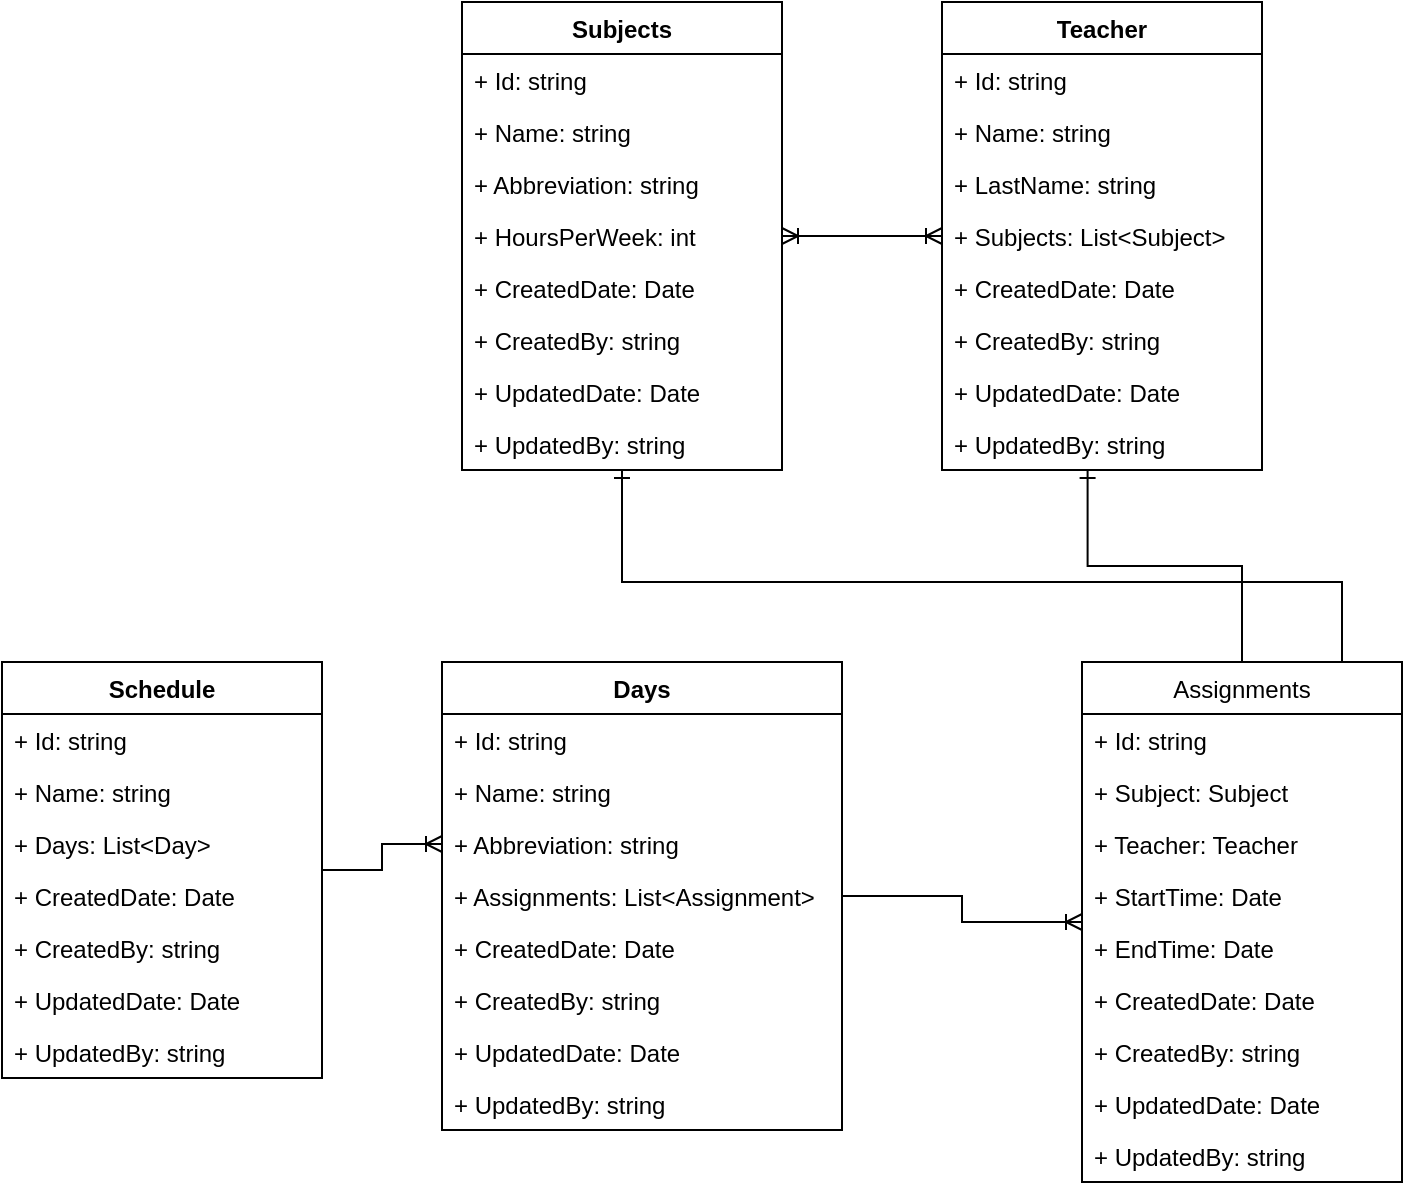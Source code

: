 <mxfile version="24.7.14">
  <diagram name="Page-1" id="Y73hhRo4lLY2fcZBNJgn">
    <mxGraphModel dx="1400" dy="696" grid="1" gridSize="10" guides="1" tooltips="1" connect="1" arrows="1" fold="1" page="1" pageScale="1" pageWidth="827" pageHeight="1169" math="0" shadow="0">
      <root>
        <mxCell id="0" />
        <mxCell id="1" parent="0" />
        <mxCell id="-10K9g6tlDYCF8DwBizO-56" value="Subjects" style="swimlane;fontStyle=1;align=center;verticalAlign=top;childLayout=stackLayout;horizontal=1;startSize=26;horizontalStack=0;resizeParent=1;resizeParentMax=0;resizeLast=0;collapsible=1;marginBottom=0;whiteSpace=wrap;html=1;" vertex="1" parent="1">
          <mxGeometry x="300" y="270" width="160" height="234" as="geometry" />
        </mxCell>
        <mxCell id="-10K9g6tlDYCF8DwBizO-57" value="+ Id: string" style="text;strokeColor=none;fillColor=none;align=left;verticalAlign=top;spacingLeft=4;spacingRight=4;overflow=hidden;rotatable=0;points=[[0,0.5],[1,0.5]];portConstraint=eastwest;whiteSpace=wrap;html=1;" vertex="1" parent="-10K9g6tlDYCF8DwBizO-56">
          <mxGeometry y="26" width="160" height="26" as="geometry" />
        </mxCell>
        <mxCell id="-10K9g6tlDYCF8DwBizO-60" value="+ Name: string" style="text;strokeColor=none;fillColor=none;align=left;verticalAlign=top;spacingLeft=4;spacingRight=4;overflow=hidden;rotatable=0;points=[[0,0.5],[1,0.5]];portConstraint=eastwest;whiteSpace=wrap;html=1;" vertex="1" parent="-10K9g6tlDYCF8DwBizO-56">
          <mxGeometry y="52" width="160" height="26" as="geometry" />
        </mxCell>
        <mxCell id="-10K9g6tlDYCF8DwBizO-63" value="+ Abbreviation: string" style="text;strokeColor=none;fillColor=none;align=left;verticalAlign=top;spacingLeft=4;spacingRight=4;overflow=hidden;rotatable=0;points=[[0,0.5],[1,0.5]];portConstraint=eastwest;whiteSpace=wrap;html=1;" vertex="1" parent="-10K9g6tlDYCF8DwBizO-56">
          <mxGeometry y="78" width="160" height="26" as="geometry" />
        </mxCell>
        <mxCell id="-10K9g6tlDYCF8DwBizO-64" value="+ HoursPerWeek: int" style="text;strokeColor=none;fillColor=none;align=left;verticalAlign=top;spacingLeft=4;spacingRight=4;overflow=hidden;rotatable=0;points=[[0,0.5],[1,0.5]];portConstraint=eastwest;whiteSpace=wrap;html=1;" vertex="1" parent="-10K9g6tlDYCF8DwBizO-56">
          <mxGeometry y="104" width="160" height="26" as="geometry" />
        </mxCell>
        <mxCell id="-10K9g6tlDYCF8DwBizO-66" value="+ CreatedDate: Date" style="text;strokeColor=none;fillColor=none;align=left;verticalAlign=top;spacingLeft=4;spacingRight=4;overflow=hidden;rotatable=0;points=[[0,0.5],[1,0.5]];portConstraint=eastwest;whiteSpace=wrap;html=1;" vertex="1" parent="-10K9g6tlDYCF8DwBizO-56">
          <mxGeometry y="130" width="160" height="26" as="geometry" />
        </mxCell>
        <mxCell id="-10K9g6tlDYCF8DwBizO-67" value="+ CreatedBy: string" style="text;strokeColor=none;fillColor=none;align=left;verticalAlign=top;spacingLeft=4;spacingRight=4;overflow=hidden;rotatable=0;points=[[0,0.5],[1,0.5]];portConstraint=eastwest;whiteSpace=wrap;html=1;" vertex="1" parent="-10K9g6tlDYCF8DwBizO-56">
          <mxGeometry y="156" width="160" height="26" as="geometry" />
        </mxCell>
        <mxCell id="-10K9g6tlDYCF8DwBizO-68" value="+ UpdatedDate: Date" style="text;strokeColor=none;fillColor=none;align=left;verticalAlign=top;spacingLeft=4;spacingRight=4;overflow=hidden;rotatable=0;points=[[0,0.5],[1,0.5]];portConstraint=eastwest;whiteSpace=wrap;html=1;" vertex="1" parent="-10K9g6tlDYCF8DwBizO-56">
          <mxGeometry y="182" width="160" height="26" as="geometry" />
        </mxCell>
        <mxCell id="-10K9g6tlDYCF8DwBizO-69" value="+ UpdatedBy: string" style="text;strokeColor=none;fillColor=none;align=left;verticalAlign=top;spacingLeft=4;spacingRight=4;overflow=hidden;rotatable=0;points=[[0,0.5],[1,0.5]];portConstraint=eastwest;whiteSpace=wrap;html=1;" vertex="1" parent="-10K9g6tlDYCF8DwBizO-56">
          <mxGeometry y="208" width="160" height="26" as="geometry" />
        </mxCell>
        <mxCell id="-10K9g6tlDYCF8DwBizO-70" value="Teacher" style="swimlane;fontStyle=1;align=center;verticalAlign=top;childLayout=stackLayout;horizontal=1;startSize=26;horizontalStack=0;resizeParent=1;resizeParentMax=0;resizeLast=0;collapsible=1;marginBottom=0;whiteSpace=wrap;html=1;" vertex="1" parent="1">
          <mxGeometry x="540" y="270" width="160" height="234" as="geometry" />
        </mxCell>
        <mxCell id="-10K9g6tlDYCF8DwBizO-71" value="+ Id: string" style="text;strokeColor=none;fillColor=none;align=left;verticalAlign=top;spacingLeft=4;spacingRight=4;overflow=hidden;rotatable=0;points=[[0,0.5],[1,0.5]];portConstraint=eastwest;whiteSpace=wrap;html=1;" vertex="1" parent="-10K9g6tlDYCF8DwBizO-70">
          <mxGeometry y="26" width="160" height="26" as="geometry" />
        </mxCell>
        <mxCell id="-10K9g6tlDYCF8DwBizO-72" value="+ Name: string" style="text;strokeColor=none;fillColor=none;align=left;verticalAlign=top;spacingLeft=4;spacingRight=4;overflow=hidden;rotatable=0;points=[[0,0.5],[1,0.5]];portConstraint=eastwest;whiteSpace=wrap;html=1;" vertex="1" parent="-10K9g6tlDYCF8DwBizO-70">
          <mxGeometry y="52" width="160" height="26" as="geometry" />
        </mxCell>
        <mxCell id="-10K9g6tlDYCF8DwBizO-73" value="+ LastName: string" style="text;strokeColor=none;fillColor=none;align=left;verticalAlign=top;spacingLeft=4;spacingRight=4;overflow=hidden;rotatable=0;points=[[0,0.5],[1,0.5]];portConstraint=eastwest;whiteSpace=wrap;html=1;" vertex="1" parent="-10K9g6tlDYCF8DwBizO-70">
          <mxGeometry y="78" width="160" height="26" as="geometry" />
        </mxCell>
        <mxCell id="-10K9g6tlDYCF8DwBizO-74" value="+ Subjects: List&amp;lt;Subject&amp;gt;" style="text;strokeColor=none;fillColor=none;align=left;verticalAlign=top;spacingLeft=4;spacingRight=4;overflow=hidden;rotatable=0;points=[[0,0.5],[1,0.5]];portConstraint=eastwest;whiteSpace=wrap;html=1;" vertex="1" parent="-10K9g6tlDYCF8DwBizO-70">
          <mxGeometry y="104" width="160" height="26" as="geometry" />
        </mxCell>
        <mxCell id="-10K9g6tlDYCF8DwBizO-75" value="+ CreatedDate: Date" style="text;strokeColor=none;fillColor=none;align=left;verticalAlign=top;spacingLeft=4;spacingRight=4;overflow=hidden;rotatable=0;points=[[0,0.5],[1,0.5]];portConstraint=eastwest;whiteSpace=wrap;html=1;" vertex="1" parent="-10K9g6tlDYCF8DwBizO-70">
          <mxGeometry y="130" width="160" height="26" as="geometry" />
        </mxCell>
        <mxCell id="-10K9g6tlDYCF8DwBizO-76" value="+ CreatedBy: string" style="text;strokeColor=none;fillColor=none;align=left;verticalAlign=top;spacingLeft=4;spacingRight=4;overflow=hidden;rotatable=0;points=[[0,0.5],[1,0.5]];portConstraint=eastwest;whiteSpace=wrap;html=1;" vertex="1" parent="-10K9g6tlDYCF8DwBizO-70">
          <mxGeometry y="156" width="160" height="26" as="geometry" />
        </mxCell>
        <mxCell id="-10K9g6tlDYCF8DwBizO-77" value="+ UpdatedDate: Date" style="text;strokeColor=none;fillColor=none;align=left;verticalAlign=top;spacingLeft=4;spacingRight=4;overflow=hidden;rotatable=0;points=[[0,0.5],[1,0.5]];portConstraint=eastwest;whiteSpace=wrap;html=1;" vertex="1" parent="-10K9g6tlDYCF8DwBizO-70">
          <mxGeometry y="182" width="160" height="26" as="geometry" />
        </mxCell>
        <mxCell id="-10K9g6tlDYCF8DwBizO-78" value="+ UpdatedBy: string" style="text;strokeColor=none;fillColor=none;align=left;verticalAlign=top;spacingLeft=4;spacingRight=4;overflow=hidden;rotatable=0;points=[[0,0.5],[1,0.5]];portConstraint=eastwest;whiteSpace=wrap;html=1;" vertex="1" parent="-10K9g6tlDYCF8DwBizO-70">
          <mxGeometry y="208" width="160" height="26" as="geometry" />
        </mxCell>
        <mxCell id="-10K9g6tlDYCF8DwBizO-112" style="edgeStyle=orthogonalEdgeStyle;rounded=0;orthogonalLoop=1;jettySize=auto;html=1;entryX=0;entryY=0.5;entryDx=0;entryDy=0;endArrow=ERoneToMany;endFill=0;" edge="1" parent="1" source="-10K9g6tlDYCF8DwBizO-79" target="-10K9g6tlDYCF8DwBizO-91">
          <mxGeometry relative="1" as="geometry" />
        </mxCell>
        <mxCell id="-10K9g6tlDYCF8DwBizO-79" value="Schedule" style="swimlane;fontStyle=1;align=center;verticalAlign=top;childLayout=stackLayout;horizontal=1;startSize=26;horizontalStack=0;resizeParent=1;resizeParentMax=0;resizeLast=0;collapsible=1;marginBottom=0;whiteSpace=wrap;html=1;" vertex="1" parent="1">
          <mxGeometry x="70" y="600" width="160" height="208" as="geometry" />
        </mxCell>
        <mxCell id="-10K9g6tlDYCF8DwBizO-80" value="+ Id: string" style="text;strokeColor=none;fillColor=none;align=left;verticalAlign=top;spacingLeft=4;spacingRight=4;overflow=hidden;rotatable=0;points=[[0,0.5],[1,0.5]];portConstraint=eastwest;whiteSpace=wrap;html=1;" vertex="1" parent="-10K9g6tlDYCF8DwBizO-79">
          <mxGeometry y="26" width="160" height="26" as="geometry" />
        </mxCell>
        <mxCell id="-10K9g6tlDYCF8DwBizO-81" value="+ Name: string" style="text;strokeColor=none;fillColor=none;align=left;verticalAlign=top;spacingLeft=4;spacingRight=4;overflow=hidden;rotatable=0;points=[[0,0.5],[1,0.5]];portConstraint=eastwest;whiteSpace=wrap;html=1;" vertex="1" parent="-10K9g6tlDYCF8DwBizO-79">
          <mxGeometry y="52" width="160" height="26" as="geometry" />
        </mxCell>
        <mxCell id="-10K9g6tlDYCF8DwBizO-82" value="+ Days: List&amp;lt;Day&amp;gt;" style="text;strokeColor=none;fillColor=none;align=left;verticalAlign=top;spacingLeft=4;spacingRight=4;overflow=hidden;rotatable=0;points=[[0,0.5],[1,0.5]];portConstraint=eastwest;whiteSpace=wrap;html=1;" vertex="1" parent="-10K9g6tlDYCF8DwBizO-79">
          <mxGeometry y="78" width="160" height="26" as="geometry" />
        </mxCell>
        <mxCell id="-10K9g6tlDYCF8DwBizO-84" value="+ CreatedDate: Date" style="text;strokeColor=none;fillColor=none;align=left;verticalAlign=top;spacingLeft=4;spacingRight=4;overflow=hidden;rotatable=0;points=[[0,0.5],[1,0.5]];portConstraint=eastwest;whiteSpace=wrap;html=1;" vertex="1" parent="-10K9g6tlDYCF8DwBizO-79">
          <mxGeometry y="104" width="160" height="26" as="geometry" />
        </mxCell>
        <mxCell id="-10K9g6tlDYCF8DwBizO-85" value="+ CreatedBy: string" style="text;strokeColor=none;fillColor=none;align=left;verticalAlign=top;spacingLeft=4;spacingRight=4;overflow=hidden;rotatable=0;points=[[0,0.5],[1,0.5]];portConstraint=eastwest;whiteSpace=wrap;html=1;" vertex="1" parent="-10K9g6tlDYCF8DwBizO-79">
          <mxGeometry y="130" width="160" height="26" as="geometry" />
        </mxCell>
        <mxCell id="-10K9g6tlDYCF8DwBizO-86" value="+ UpdatedDate: Date" style="text;strokeColor=none;fillColor=none;align=left;verticalAlign=top;spacingLeft=4;spacingRight=4;overflow=hidden;rotatable=0;points=[[0,0.5],[1,0.5]];portConstraint=eastwest;whiteSpace=wrap;html=1;" vertex="1" parent="-10K9g6tlDYCF8DwBizO-79">
          <mxGeometry y="156" width="160" height="26" as="geometry" />
        </mxCell>
        <mxCell id="-10K9g6tlDYCF8DwBizO-87" value="+ UpdatedBy: string" style="text;strokeColor=none;fillColor=none;align=left;verticalAlign=top;spacingLeft=4;spacingRight=4;overflow=hidden;rotatable=0;points=[[0,0.5],[1,0.5]];portConstraint=eastwest;whiteSpace=wrap;html=1;" vertex="1" parent="-10K9g6tlDYCF8DwBizO-79">
          <mxGeometry y="182" width="160" height="26" as="geometry" />
        </mxCell>
        <mxCell id="-10K9g6tlDYCF8DwBizO-88" value="Days" style="swimlane;fontStyle=1;align=center;verticalAlign=top;childLayout=stackLayout;horizontal=1;startSize=26;horizontalStack=0;resizeParent=1;resizeParentMax=0;resizeLast=0;collapsible=1;marginBottom=0;whiteSpace=wrap;html=1;" vertex="1" parent="1">
          <mxGeometry x="290" y="600" width="200" height="234" as="geometry" />
        </mxCell>
        <mxCell id="-10K9g6tlDYCF8DwBizO-89" value="+ Id: string" style="text;strokeColor=none;fillColor=none;align=left;verticalAlign=top;spacingLeft=4;spacingRight=4;overflow=hidden;rotatable=0;points=[[0,0.5],[1,0.5]];portConstraint=eastwest;whiteSpace=wrap;html=1;" vertex="1" parent="-10K9g6tlDYCF8DwBizO-88">
          <mxGeometry y="26" width="200" height="26" as="geometry" />
        </mxCell>
        <mxCell id="-10K9g6tlDYCF8DwBizO-90" value="+ Name: string" style="text;strokeColor=none;fillColor=none;align=left;verticalAlign=top;spacingLeft=4;spacingRight=4;overflow=hidden;rotatable=0;points=[[0,0.5],[1,0.5]];portConstraint=eastwest;whiteSpace=wrap;html=1;" vertex="1" parent="-10K9g6tlDYCF8DwBizO-88">
          <mxGeometry y="52" width="200" height="26" as="geometry" />
        </mxCell>
        <mxCell id="-10K9g6tlDYCF8DwBizO-91" value="+ Abbreviation: string" style="text;strokeColor=none;fillColor=none;align=left;verticalAlign=top;spacingLeft=4;spacingRight=4;overflow=hidden;rotatable=0;points=[[0,0.5],[1,0.5]];portConstraint=eastwest;whiteSpace=wrap;html=1;" vertex="1" parent="-10K9g6tlDYCF8DwBizO-88">
          <mxGeometry y="78" width="200" height="26" as="geometry" />
        </mxCell>
        <mxCell id="-10K9g6tlDYCF8DwBizO-92" value="+ Assignments: List&amp;lt;Assignment&amp;gt;" style="text;strokeColor=none;fillColor=none;align=left;verticalAlign=top;spacingLeft=4;spacingRight=4;overflow=hidden;rotatable=0;points=[[0,0.5],[1,0.5]];portConstraint=eastwest;whiteSpace=wrap;html=1;" vertex="1" parent="-10K9g6tlDYCF8DwBizO-88">
          <mxGeometry y="104" width="200" height="26" as="geometry" />
        </mxCell>
        <mxCell id="-10K9g6tlDYCF8DwBizO-93" value="+ CreatedDate: Date" style="text;strokeColor=none;fillColor=none;align=left;verticalAlign=top;spacingLeft=4;spacingRight=4;overflow=hidden;rotatable=0;points=[[0,0.5],[1,0.5]];portConstraint=eastwest;whiteSpace=wrap;html=1;" vertex="1" parent="-10K9g6tlDYCF8DwBizO-88">
          <mxGeometry y="130" width="200" height="26" as="geometry" />
        </mxCell>
        <mxCell id="-10K9g6tlDYCF8DwBizO-94" value="+ CreatedBy: string" style="text;strokeColor=none;fillColor=none;align=left;verticalAlign=top;spacingLeft=4;spacingRight=4;overflow=hidden;rotatable=0;points=[[0,0.5],[1,0.5]];portConstraint=eastwest;whiteSpace=wrap;html=1;" vertex="1" parent="-10K9g6tlDYCF8DwBizO-88">
          <mxGeometry y="156" width="200" height="26" as="geometry" />
        </mxCell>
        <mxCell id="-10K9g6tlDYCF8DwBizO-95" value="+ UpdatedDate: Date" style="text;strokeColor=none;fillColor=none;align=left;verticalAlign=top;spacingLeft=4;spacingRight=4;overflow=hidden;rotatable=0;points=[[0,0.5],[1,0.5]];portConstraint=eastwest;whiteSpace=wrap;html=1;" vertex="1" parent="-10K9g6tlDYCF8DwBizO-88">
          <mxGeometry y="182" width="200" height="26" as="geometry" />
        </mxCell>
        <mxCell id="-10K9g6tlDYCF8DwBizO-96" value="+ UpdatedBy: string" style="text;strokeColor=none;fillColor=none;align=left;verticalAlign=top;spacingLeft=4;spacingRight=4;overflow=hidden;rotatable=0;points=[[0,0.5],[1,0.5]];portConstraint=eastwest;whiteSpace=wrap;html=1;" vertex="1" parent="-10K9g6tlDYCF8DwBizO-88">
          <mxGeometry y="208" width="200" height="26" as="geometry" />
        </mxCell>
        <mxCell id="-10K9g6tlDYCF8DwBizO-109" style="edgeStyle=orthogonalEdgeStyle;rounded=0;orthogonalLoop=1;jettySize=auto;html=1;endArrow=ERone;endFill=0;" edge="1" parent="1" source="-10K9g6tlDYCF8DwBizO-97" target="-10K9g6tlDYCF8DwBizO-69">
          <mxGeometry relative="1" as="geometry">
            <Array as="points">
              <mxPoint x="740" y="560" />
              <mxPoint x="380" y="560" />
            </Array>
          </mxGeometry>
        </mxCell>
        <mxCell id="-10K9g6tlDYCF8DwBizO-97" value="&lt;span style=&quot;font-weight: 400; text-align: left;&quot;&gt;Assignments&lt;/span&gt;" style="swimlane;fontStyle=1;align=center;verticalAlign=top;childLayout=stackLayout;horizontal=1;startSize=26;horizontalStack=0;resizeParent=1;resizeParentMax=0;resizeLast=0;collapsible=1;marginBottom=0;whiteSpace=wrap;html=1;" vertex="1" parent="1">
          <mxGeometry x="610" y="600" width="160" height="260" as="geometry" />
        </mxCell>
        <mxCell id="-10K9g6tlDYCF8DwBizO-98" value="+ Id: string" style="text;strokeColor=none;fillColor=none;align=left;verticalAlign=top;spacingLeft=4;spacingRight=4;overflow=hidden;rotatable=0;points=[[0,0.5],[1,0.5]];portConstraint=eastwest;whiteSpace=wrap;html=1;" vertex="1" parent="-10K9g6tlDYCF8DwBizO-97">
          <mxGeometry y="26" width="160" height="26" as="geometry" />
        </mxCell>
        <mxCell id="-10K9g6tlDYCF8DwBizO-99" value="+ Subject: Subject" style="text;strokeColor=none;fillColor=none;align=left;verticalAlign=top;spacingLeft=4;spacingRight=4;overflow=hidden;rotatable=0;points=[[0,0.5],[1,0.5]];portConstraint=eastwest;whiteSpace=wrap;html=1;" vertex="1" parent="-10K9g6tlDYCF8DwBizO-97">
          <mxGeometry y="52" width="160" height="26" as="geometry" />
        </mxCell>
        <mxCell id="-10K9g6tlDYCF8DwBizO-100" value="+ Teacher: Teacher" style="text;strokeColor=none;fillColor=none;align=left;verticalAlign=top;spacingLeft=4;spacingRight=4;overflow=hidden;rotatable=0;points=[[0,0.5],[1,0.5]];portConstraint=eastwest;whiteSpace=wrap;html=1;" vertex="1" parent="-10K9g6tlDYCF8DwBizO-97">
          <mxGeometry y="78" width="160" height="26" as="geometry" />
        </mxCell>
        <mxCell id="-10K9g6tlDYCF8DwBizO-101" value="+ StartTime: Date" style="text;strokeColor=none;fillColor=none;align=left;verticalAlign=top;spacingLeft=4;spacingRight=4;overflow=hidden;rotatable=0;points=[[0,0.5],[1,0.5]];portConstraint=eastwest;whiteSpace=wrap;html=1;" vertex="1" parent="-10K9g6tlDYCF8DwBizO-97">
          <mxGeometry y="104" width="160" height="26" as="geometry" />
        </mxCell>
        <mxCell id="-10K9g6tlDYCF8DwBizO-106" value="+ EndTime: Date" style="text;strokeColor=none;fillColor=none;align=left;verticalAlign=top;spacingLeft=4;spacingRight=4;overflow=hidden;rotatable=0;points=[[0,0.5],[1,0.5]];portConstraint=eastwest;whiteSpace=wrap;html=1;" vertex="1" parent="-10K9g6tlDYCF8DwBizO-97">
          <mxGeometry y="130" width="160" height="26" as="geometry" />
        </mxCell>
        <mxCell id="-10K9g6tlDYCF8DwBizO-102" value="+ CreatedDate: Date" style="text;strokeColor=none;fillColor=none;align=left;verticalAlign=top;spacingLeft=4;spacingRight=4;overflow=hidden;rotatable=0;points=[[0,0.5],[1,0.5]];portConstraint=eastwest;whiteSpace=wrap;html=1;" vertex="1" parent="-10K9g6tlDYCF8DwBizO-97">
          <mxGeometry y="156" width="160" height="26" as="geometry" />
        </mxCell>
        <mxCell id="-10K9g6tlDYCF8DwBizO-103" value="+ CreatedBy: string" style="text;strokeColor=none;fillColor=none;align=left;verticalAlign=top;spacingLeft=4;spacingRight=4;overflow=hidden;rotatable=0;points=[[0,0.5],[1,0.5]];portConstraint=eastwest;whiteSpace=wrap;html=1;" vertex="1" parent="-10K9g6tlDYCF8DwBizO-97">
          <mxGeometry y="182" width="160" height="26" as="geometry" />
        </mxCell>
        <mxCell id="-10K9g6tlDYCF8DwBizO-104" value="+ UpdatedDate: Date" style="text;strokeColor=none;fillColor=none;align=left;verticalAlign=top;spacingLeft=4;spacingRight=4;overflow=hidden;rotatable=0;points=[[0,0.5],[1,0.5]];portConstraint=eastwest;whiteSpace=wrap;html=1;" vertex="1" parent="-10K9g6tlDYCF8DwBizO-97">
          <mxGeometry y="208" width="160" height="26" as="geometry" />
        </mxCell>
        <mxCell id="-10K9g6tlDYCF8DwBizO-105" value="+ UpdatedBy: string" style="text;strokeColor=none;fillColor=none;align=left;verticalAlign=top;spacingLeft=4;spacingRight=4;overflow=hidden;rotatable=0;points=[[0,0.5],[1,0.5]];portConstraint=eastwest;whiteSpace=wrap;html=1;" vertex="1" parent="-10K9g6tlDYCF8DwBizO-97">
          <mxGeometry y="234" width="160" height="26" as="geometry" />
        </mxCell>
        <mxCell id="-10K9g6tlDYCF8DwBizO-107" style="edgeStyle=orthogonalEdgeStyle;rounded=0;orthogonalLoop=1;jettySize=auto;html=1;exitX=1;exitY=0.5;exitDx=0;exitDy=0;entryX=0;entryY=0.5;entryDx=0;entryDy=0;endArrow=ERoneToMany;endFill=0;startArrow=ERoneToMany;startFill=0;" edge="1" parent="1" source="-10K9g6tlDYCF8DwBizO-64" target="-10K9g6tlDYCF8DwBizO-74">
          <mxGeometry relative="1" as="geometry" />
        </mxCell>
        <mxCell id="-10K9g6tlDYCF8DwBizO-110" style="edgeStyle=orthogonalEdgeStyle;rounded=0;orthogonalLoop=1;jettySize=auto;html=1;exitX=0.5;exitY=0;exitDx=0;exitDy=0;entryX=0.455;entryY=1;entryDx=0;entryDy=0;entryPerimeter=0;endArrow=ERone;endFill=0;" edge="1" parent="1" source="-10K9g6tlDYCF8DwBizO-97" target="-10K9g6tlDYCF8DwBizO-78">
          <mxGeometry relative="1" as="geometry" />
        </mxCell>
        <mxCell id="-10K9g6tlDYCF8DwBizO-111" style="edgeStyle=orthogonalEdgeStyle;rounded=0;orthogonalLoop=1;jettySize=auto;html=1;exitX=1;exitY=0.5;exitDx=0;exitDy=0;entryX=0;entryY=0.5;entryDx=0;entryDy=0;endArrow=ERoneToMany;endFill=0;" edge="1" parent="1" source="-10K9g6tlDYCF8DwBizO-92" target="-10K9g6tlDYCF8DwBizO-97">
          <mxGeometry relative="1" as="geometry" />
        </mxCell>
      </root>
    </mxGraphModel>
  </diagram>
</mxfile>
